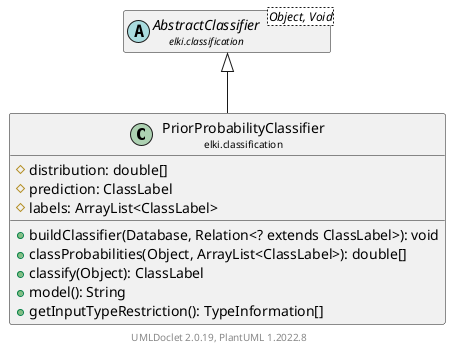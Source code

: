 @startuml
    remove .*\.(Instance|Par|Parameterizer|Factory)$
    set namespaceSeparator none
    hide empty fields
    hide empty methods

    class "<size:14>PriorProbabilityClassifier\n<size:10>elki.classification" as elki.classification.PriorProbabilityClassifier [[PriorProbabilityClassifier.html]] {
        #distribution: double[]
        #prediction: ClassLabel
        #labels: ArrayList<ClassLabel>
        +buildClassifier(Database, Relation<? extends ClassLabel>): void
        +classProbabilities(Object, ArrayList<ClassLabel>): double[]
        +classify(Object): ClassLabel
        +model(): String
        +getInputTypeRestriction(): TypeInformation[]
    }

    abstract class "<size:14>AbstractClassifier\n<size:10>elki.classification" as elki.classification.AbstractClassifier<Object, Void> [[AbstractClassifier.html]]

    elki.classification.AbstractClassifier <|-- elki.classification.PriorProbabilityClassifier

    center footer UMLDoclet 2.0.19, PlantUML 1.2022.8
@enduml
